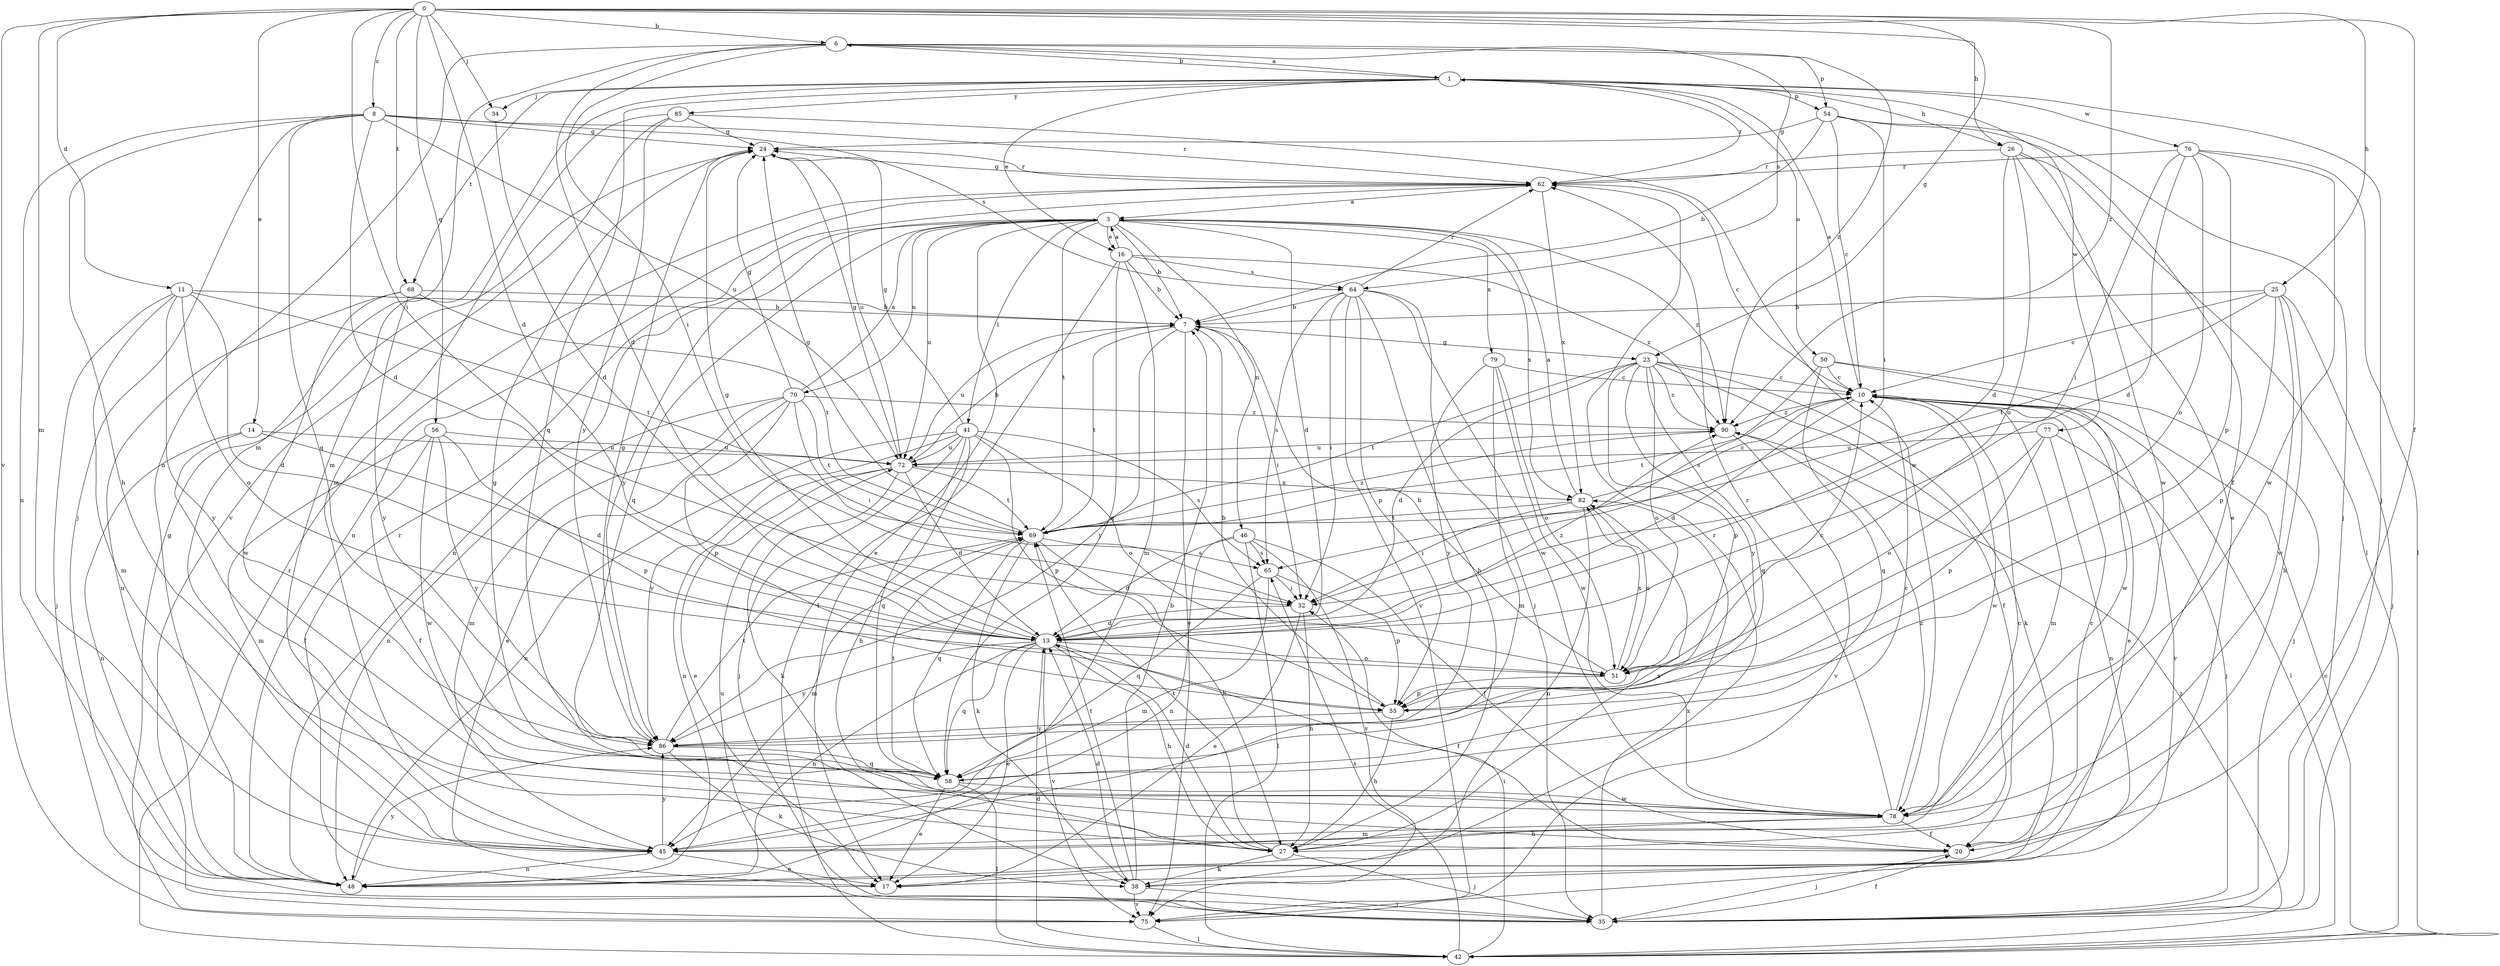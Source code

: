 strict digraph  {
0;
1;
3;
6;
7;
8;
10;
11;
13;
14;
16;
17;
20;
23;
24;
25;
26;
27;
32;
34;
35;
38;
41;
42;
45;
46;
48;
50;
51;
54;
55;
56;
58;
62;
64;
65;
68;
69;
70;
72;
75;
76;
77;
78;
79;
82;
85;
86;
90;
0 -> 6  [label=b];
0 -> 8  [label=c];
0 -> 11  [label=d];
0 -> 13  [label=d];
0 -> 14  [label=e];
0 -> 20  [label=f];
0 -> 23  [label=g];
0 -> 25  [label=h];
0 -> 26  [label=h];
0 -> 32  [label=i];
0 -> 34  [label=j];
0 -> 45  [label=m];
0 -> 56  [label=q];
0 -> 68  [label=t];
0 -> 75  [label=v];
0 -> 90  [label=z];
1 -> 6  [label=b];
1 -> 16  [label=e];
1 -> 26  [label=h];
1 -> 34  [label=j];
1 -> 35  [label=j];
1 -> 45  [label=m];
1 -> 50  [label=o];
1 -> 54  [label=p];
1 -> 58  [label=q];
1 -> 62  [label=r];
1 -> 68  [label=t];
1 -> 76  [label=w];
1 -> 77  [label=w];
1 -> 85  [label=y];
3 -> 7  [label=b];
3 -> 13  [label=d];
3 -> 16  [label=e];
3 -> 17  [label=e];
3 -> 41  [label=l];
3 -> 46  [label=n];
3 -> 48  [label=n];
3 -> 58  [label=q];
3 -> 69  [label=t];
3 -> 70  [label=u];
3 -> 72  [label=u];
3 -> 79  [label=x];
3 -> 82  [label=x];
3 -> 86  [label=y];
3 -> 90  [label=z];
6 -> 1  [label=a];
6 -> 13  [label=d];
6 -> 32  [label=i];
6 -> 45  [label=m];
6 -> 48  [label=n];
6 -> 54  [label=p];
6 -> 64  [label=s];
6 -> 90  [label=z];
7 -> 23  [label=g];
7 -> 32  [label=i];
7 -> 69  [label=t];
7 -> 72  [label=u];
7 -> 75  [label=v];
7 -> 86  [label=y];
8 -> 13  [label=d];
8 -> 24  [label=g];
8 -> 27  [label=h];
8 -> 35  [label=j];
8 -> 48  [label=n];
8 -> 58  [label=q];
8 -> 62  [label=r];
8 -> 64  [label=s];
8 -> 72  [label=u];
10 -> 1  [label=a];
10 -> 13  [label=d];
10 -> 17  [label=e];
10 -> 42  [label=l];
10 -> 45  [label=m];
10 -> 69  [label=t];
10 -> 75  [label=v];
10 -> 78  [label=w];
10 -> 90  [label=z];
11 -> 7  [label=b];
11 -> 13  [label=d];
11 -> 35  [label=j];
11 -> 45  [label=m];
11 -> 51  [label=o];
11 -> 69  [label=t];
11 -> 86  [label=y];
13 -> 17  [label=e];
13 -> 20  [label=f];
13 -> 24  [label=g];
13 -> 27  [label=h];
13 -> 48  [label=n];
13 -> 51  [label=o];
13 -> 58  [label=q];
13 -> 75  [label=v];
13 -> 86  [label=y];
13 -> 90  [label=z];
14 -> 13  [label=d];
14 -> 20  [label=f];
14 -> 48  [label=n];
14 -> 72  [label=u];
16 -> 3  [label=a];
16 -> 7  [label=b];
16 -> 42  [label=l];
16 -> 45  [label=m];
16 -> 58  [label=q];
16 -> 64  [label=s];
16 -> 90  [label=z];
17 -> 62  [label=r];
20 -> 10  [label=c];
20 -> 35  [label=j];
23 -> 10  [label=c];
23 -> 13  [label=d];
23 -> 20  [label=f];
23 -> 38  [label=k];
23 -> 51  [label=o];
23 -> 55  [label=p];
23 -> 58  [label=q];
23 -> 69  [label=t];
23 -> 86  [label=y];
23 -> 90  [label=z];
24 -> 62  [label=r];
24 -> 72  [label=u];
25 -> 7  [label=b];
25 -> 10  [label=c];
25 -> 27  [label=h];
25 -> 35  [label=j];
25 -> 55  [label=p];
25 -> 69  [label=t];
25 -> 78  [label=w];
26 -> 13  [label=d];
26 -> 17  [label=e];
26 -> 42  [label=l];
26 -> 51  [label=o];
26 -> 62  [label=r];
26 -> 78  [label=w];
27 -> 13  [label=d];
27 -> 35  [label=j];
27 -> 38  [label=k];
27 -> 69  [label=t];
27 -> 82  [label=x];
32 -> 13  [label=d];
32 -> 17  [label=e];
32 -> 27  [label=h];
34 -> 13  [label=d];
35 -> 20  [label=f];
35 -> 72  [label=u];
35 -> 82  [label=x];
38 -> 7  [label=b];
38 -> 13  [label=d];
38 -> 35  [label=j];
38 -> 62  [label=r];
38 -> 69  [label=t];
38 -> 75  [label=v];
41 -> 24  [label=g];
41 -> 27  [label=h];
41 -> 35  [label=j];
41 -> 48  [label=n];
41 -> 51  [label=o];
41 -> 55  [label=p];
41 -> 58  [label=q];
41 -> 65  [label=s];
41 -> 72  [label=u];
41 -> 86  [label=y];
42 -> 10  [label=c];
42 -> 13  [label=d];
42 -> 32  [label=i];
42 -> 62  [label=r];
42 -> 65  [label=s];
42 -> 90  [label=z];
45 -> 10  [label=c];
45 -> 17  [label=e];
45 -> 48  [label=n];
45 -> 86  [label=y];
46 -> 13  [label=d];
46 -> 20  [label=f];
46 -> 42  [label=l];
46 -> 48  [label=n];
46 -> 65  [label=s];
46 -> 75  [label=v];
48 -> 86  [label=y];
50 -> 10  [label=c];
50 -> 35  [label=j];
50 -> 58  [label=q];
50 -> 65  [label=s];
50 -> 78  [label=w];
51 -> 7  [label=b];
51 -> 10  [label=c];
51 -> 55  [label=p];
51 -> 82  [label=x];
54 -> 7  [label=b];
54 -> 10  [label=c];
54 -> 20  [label=f];
54 -> 24  [label=g];
54 -> 32  [label=i];
54 -> 35  [label=j];
55 -> 7  [label=b];
55 -> 27  [label=h];
55 -> 86  [label=y];
56 -> 20  [label=f];
56 -> 45  [label=m];
56 -> 55  [label=p];
56 -> 72  [label=u];
56 -> 78  [label=w];
56 -> 86  [label=y];
58 -> 10  [label=c];
58 -> 17  [label=e];
58 -> 42  [label=l];
58 -> 69  [label=t];
58 -> 78  [label=w];
62 -> 3  [label=a];
62 -> 10  [label=c];
62 -> 24  [label=g];
62 -> 48  [label=n];
62 -> 82  [label=x];
64 -> 7  [label=b];
64 -> 27  [label=h];
64 -> 32  [label=i];
64 -> 35  [label=j];
64 -> 55  [label=p];
64 -> 62  [label=r];
64 -> 65  [label=s];
64 -> 75  [label=v];
64 -> 78  [label=w];
65 -> 32  [label=i];
65 -> 45  [label=m];
65 -> 55  [label=p];
65 -> 58  [label=q];
68 -> 7  [label=b];
68 -> 48  [label=n];
68 -> 69  [label=t];
68 -> 78  [label=w];
68 -> 86  [label=y];
69 -> 24  [label=g];
69 -> 27  [label=h];
69 -> 38  [label=k];
69 -> 45  [label=m];
69 -> 58  [label=q];
69 -> 65  [label=s];
69 -> 90  [label=z];
70 -> 3  [label=a];
70 -> 17  [label=e];
70 -> 24  [label=g];
70 -> 32  [label=i];
70 -> 45  [label=m];
70 -> 48  [label=n];
70 -> 55  [label=p];
70 -> 69  [label=t];
70 -> 90  [label=z];
72 -> 7  [label=b];
72 -> 13  [label=d];
72 -> 17  [label=e];
72 -> 24  [label=g];
72 -> 38  [label=k];
72 -> 48  [label=n];
72 -> 69  [label=t];
72 -> 82  [label=x];
75 -> 24  [label=g];
75 -> 42  [label=l];
76 -> 13  [label=d];
76 -> 32  [label=i];
76 -> 42  [label=l];
76 -> 51  [label=o];
76 -> 55  [label=p];
76 -> 62  [label=r];
76 -> 78  [label=w];
77 -> 35  [label=j];
77 -> 48  [label=n];
77 -> 51  [label=o];
77 -> 55  [label=p];
77 -> 72  [label=u];
78 -> 20  [label=f];
78 -> 24  [label=g];
78 -> 27  [label=h];
78 -> 45  [label=m];
78 -> 62  [label=r];
78 -> 90  [label=z];
79 -> 10  [label=c];
79 -> 45  [label=m];
79 -> 51  [label=o];
79 -> 78  [label=w];
79 -> 86  [label=y];
82 -> 3  [label=a];
82 -> 10  [label=c];
82 -> 32  [label=i];
82 -> 48  [label=n];
82 -> 51  [label=o];
82 -> 69  [label=t];
85 -> 24  [label=g];
85 -> 45  [label=m];
85 -> 75  [label=v];
85 -> 78  [label=w];
85 -> 86  [label=y];
86 -> 24  [label=g];
86 -> 38  [label=k];
86 -> 58  [label=q];
86 -> 69  [label=t];
90 -> 72  [label=u];
90 -> 75  [label=v];
}
